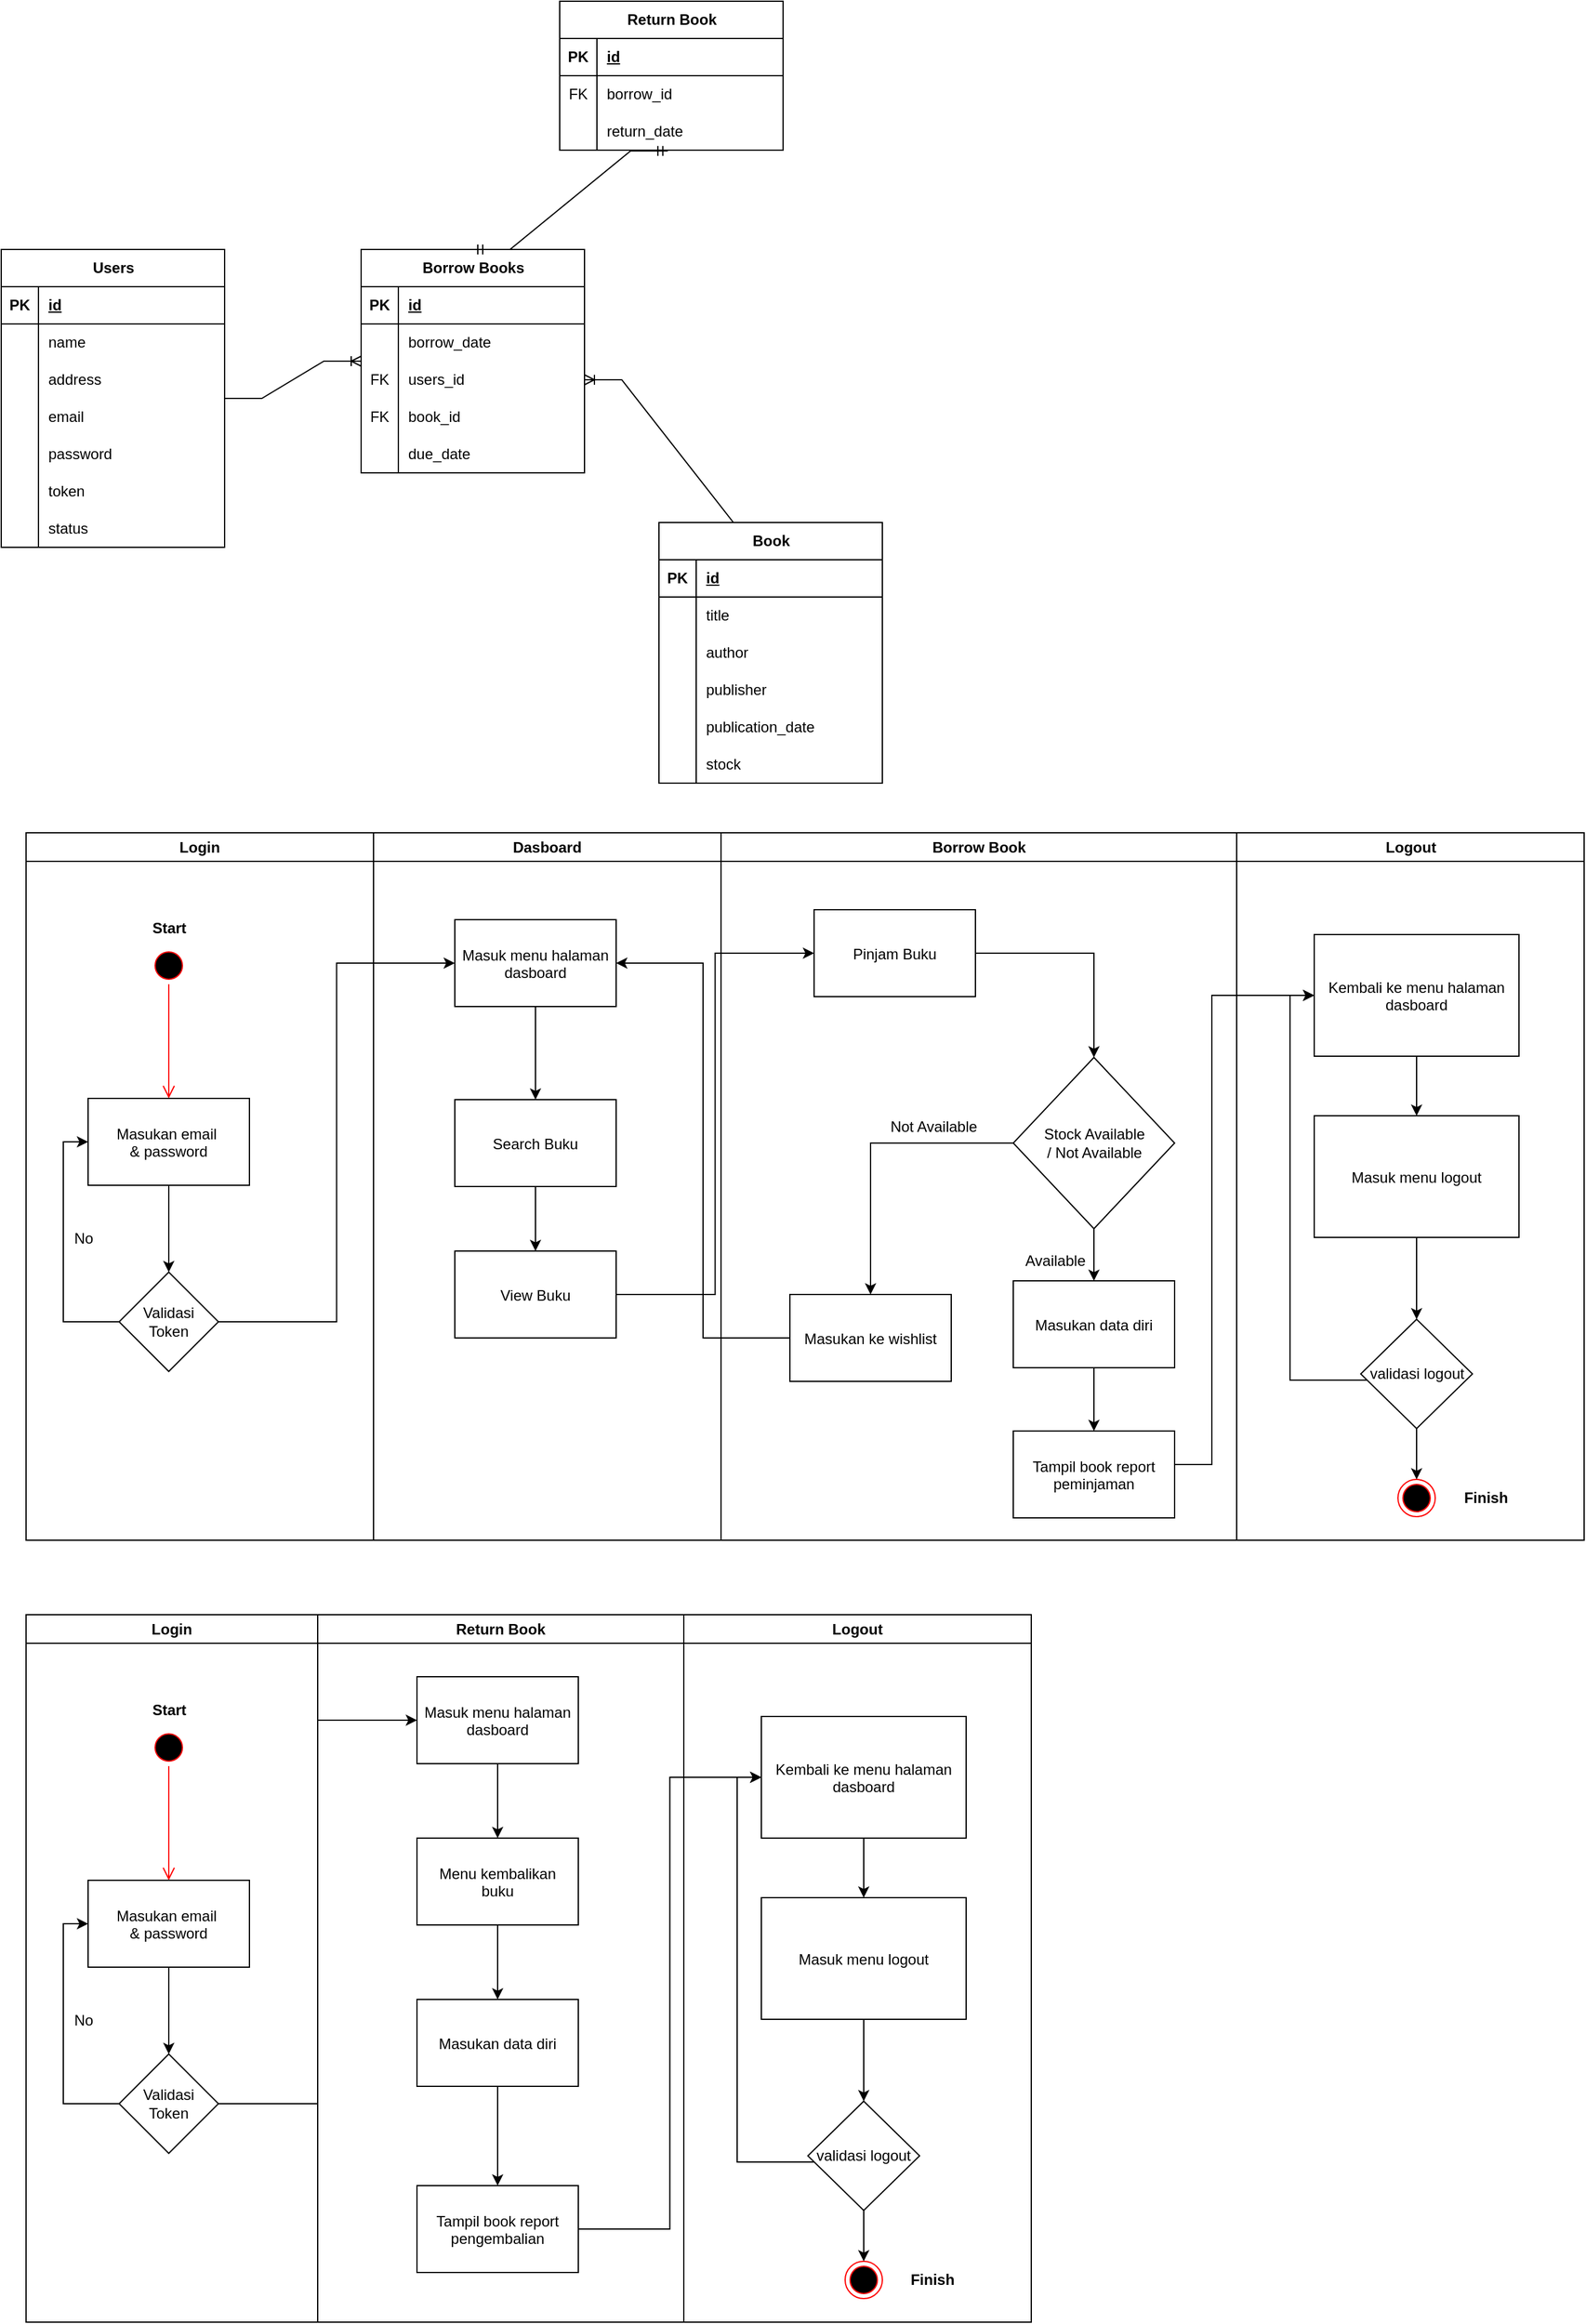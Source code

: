 <mxfile version="22.1.5" type="github">
  <diagram name="Entity" id="13WCGMMGAoBStpWHaFRB">
    <mxGraphModel dx="1615" dy="3232" grid="1" gridSize="10" guides="1" tooltips="1" connect="1" arrows="1" fold="1" page="1" pageScale="1" pageWidth="827" pageHeight="1169" math="0" shadow="0">
      <root>
        <mxCell id="0" />
        <mxCell id="1" parent="0" />
        <mxCell id="f9uIw9wc-rNyhUylqqAu-1" value="Book" style="shape=table;startSize=30;container=1;collapsible=1;childLayout=tableLayout;fixedRows=1;rowLines=0;fontStyle=1;align=center;resizeLast=1;html=1;" parent="1" vertex="1">
          <mxGeometry x="570" y="-780" width="180" height="210" as="geometry" />
        </mxCell>
        <mxCell id="f9uIw9wc-rNyhUylqqAu-2" value="" style="shape=tableRow;horizontal=0;startSize=0;swimlaneHead=0;swimlaneBody=0;fillColor=none;collapsible=0;dropTarget=0;points=[[0,0.5],[1,0.5]];portConstraint=eastwest;top=0;left=0;right=0;bottom=1;" parent="f9uIw9wc-rNyhUylqqAu-1" vertex="1">
          <mxGeometry y="30" width="180" height="30" as="geometry" />
        </mxCell>
        <mxCell id="f9uIw9wc-rNyhUylqqAu-3" value="PK" style="shape=partialRectangle;connectable=0;fillColor=none;top=0;left=0;bottom=0;right=0;fontStyle=1;overflow=hidden;whiteSpace=wrap;html=1;" parent="f9uIw9wc-rNyhUylqqAu-2" vertex="1">
          <mxGeometry width="30" height="30" as="geometry">
            <mxRectangle width="30" height="30" as="alternateBounds" />
          </mxGeometry>
        </mxCell>
        <mxCell id="f9uIw9wc-rNyhUylqqAu-4" value="id" style="shape=partialRectangle;connectable=0;fillColor=none;top=0;left=0;bottom=0;right=0;align=left;spacingLeft=6;fontStyle=5;overflow=hidden;whiteSpace=wrap;html=1;" parent="f9uIw9wc-rNyhUylqqAu-2" vertex="1">
          <mxGeometry x="30" width="150" height="30" as="geometry">
            <mxRectangle width="150" height="30" as="alternateBounds" />
          </mxGeometry>
        </mxCell>
        <mxCell id="f9uIw9wc-rNyhUylqqAu-5" value="" style="shape=tableRow;horizontal=0;startSize=0;swimlaneHead=0;swimlaneBody=0;fillColor=none;collapsible=0;dropTarget=0;points=[[0,0.5],[1,0.5]];portConstraint=eastwest;top=0;left=0;right=0;bottom=0;" parent="f9uIw9wc-rNyhUylqqAu-1" vertex="1">
          <mxGeometry y="60" width="180" height="30" as="geometry" />
        </mxCell>
        <mxCell id="f9uIw9wc-rNyhUylqqAu-6" value="" style="shape=partialRectangle;connectable=0;fillColor=none;top=0;left=0;bottom=0;right=0;editable=1;overflow=hidden;whiteSpace=wrap;html=1;" parent="f9uIw9wc-rNyhUylqqAu-5" vertex="1">
          <mxGeometry width="30" height="30" as="geometry">
            <mxRectangle width="30" height="30" as="alternateBounds" />
          </mxGeometry>
        </mxCell>
        <mxCell id="f9uIw9wc-rNyhUylqqAu-7" value="title" style="shape=partialRectangle;connectable=0;fillColor=none;top=0;left=0;bottom=0;right=0;align=left;spacingLeft=6;overflow=hidden;whiteSpace=wrap;html=1;" parent="f9uIw9wc-rNyhUylqqAu-5" vertex="1">
          <mxGeometry x="30" width="150" height="30" as="geometry">
            <mxRectangle width="150" height="30" as="alternateBounds" />
          </mxGeometry>
        </mxCell>
        <mxCell id="f9uIw9wc-rNyhUylqqAu-8" value="" style="shape=tableRow;horizontal=0;startSize=0;swimlaneHead=0;swimlaneBody=0;fillColor=none;collapsible=0;dropTarget=0;points=[[0,0.5],[1,0.5]];portConstraint=eastwest;top=0;left=0;right=0;bottom=0;" parent="f9uIw9wc-rNyhUylqqAu-1" vertex="1">
          <mxGeometry y="90" width="180" height="30" as="geometry" />
        </mxCell>
        <mxCell id="f9uIw9wc-rNyhUylqqAu-9" value="" style="shape=partialRectangle;connectable=0;fillColor=none;top=0;left=0;bottom=0;right=0;editable=1;overflow=hidden;whiteSpace=wrap;html=1;" parent="f9uIw9wc-rNyhUylqqAu-8" vertex="1">
          <mxGeometry width="30" height="30" as="geometry">
            <mxRectangle width="30" height="30" as="alternateBounds" />
          </mxGeometry>
        </mxCell>
        <mxCell id="f9uIw9wc-rNyhUylqqAu-10" value="author" style="shape=partialRectangle;connectable=0;fillColor=none;top=0;left=0;bottom=0;right=0;align=left;spacingLeft=6;overflow=hidden;whiteSpace=wrap;html=1;" parent="f9uIw9wc-rNyhUylqqAu-8" vertex="1">
          <mxGeometry x="30" width="150" height="30" as="geometry">
            <mxRectangle width="150" height="30" as="alternateBounds" />
          </mxGeometry>
        </mxCell>
        <mxCell id="f9uIw9wc-rNyhUylqqAu-11" value="" style="shape=tableRow;horizontal=0;startSize=0;swimlaneHead=0;swimlaneBody=0;fillColor=none;collapsible=0;dropTarget=0;points=[[0,0.5],[1,0.5]];portConstraint=eastwest;top=0;left=0;right=0;bottom=0;" parent="f9uIw9wc-rNyhUylqqAu-1" vertex="1">
          <mxGeometry y="120" width="180" height="30" as="geometry" />
        </mxCell>
        <mxCell id="f9uIw9wc-rNyhUylqqAu-12" value="" style="shape=partialRectangle;connectable=0;fillColor=none;top=0;left=0;bottom=0;right=0;editable=1;overflow=hidden;whiteSpace=wrap;html=1;" parent="f9uIw9wc-rNyhUylqqAu-11" vertex="1">
          <mxGeometry width="30" height="30" as="geometry">
            <mxRectangle width="30" height="30" as="alternateBounds" />
          </mxGeometry>
        </mxCell>
        <mxCell id="f9uIw9wc-rNyhUylqqAu-13" value="publisher" style="shape=partialRectangle;connectable=0;fillColor=none;top=0;left=0;bottom=0;right=0;align=left;spacingLeft=6;overflow=hidden;whiteSpace=wrap;html=1;" parent="f9uIw9wc-rNyhUylqqAu-11" vertex="1">
          <mxGeometry x="30" width="150" height="30" as="geometry">
            <mxRectangle width="150" height="30" as="alternateBounds" />
          </mxGeometry>
        </mxCell>
        <mxCell id="f9uIw9wc-rNyhUylqqAu-14" value="" style="shape=tableRow;horizontal=0;startSize=0;swimlaneHead=0;swimlaneBody=0;fillColor=none;collapsible=0;dropTarget=0;points=[[0,0.5],[1,0.5]];portConstraint=eastwest;top=0;left=0;right=0;bottom=0;" parent="f9uIw9wc-rNyhUylqqAu-1" vertex="1">
          <mxGeometry y="150" width="180" height="30" as="geometry" />
        </mxCell>
        <mxCell id="f9uIw9wc-rNyhUylqqAu-15" value="" style="shape=partialRectangle;connectable=0;fillColor=none;top=0;left=0;bottom=0;right=0;editable=1;overflow=hidden;whiteSpace=wrap;html=1;" parent="f9uIw9wc-rNyhUylqqAu-14" vertex="1">
          <mxGeometry width="30" height="30" as="geometry">
            <mxRectangle width="30" height="30" as="alternateBounds" />
          </mxGeometry>
        </mxCell>
        <mxCell id="f9uIw9wc-rNyhUylqqAu-16" value="publication_date" style="shape=partialRectangle;connectable=0;fillColor=none;top=0;left=0;bottom=0;right=0;align=left;spacingLeft=6;overflow=hidden;whiteSpace=wrap;html=1;" parent="f9uIw9wc-rNyhUylqqAu-14" vertex="1">
          <mxGeometry x="30" width="150" height="30" as="geometry">
            <mxRectangle width="150" height="30" as="alternateBounds" />
          </mxGeometry>
        </mxCell>
        <mxCell id="f9uIw9wc-rNyhUylqqAu-17" value="" style="shape=tableRow;horizontal=0;startSize=0;swimlaneHead=0;swimlaneBody=0;fillColor=none;collapsible=0;dropTarget=0;points=[[0,0.5],[1,0.5]];portConstraint=eastwest;top=0;left=0;right=0;bottom=0;" parent="f9uIw9wc-rNyhUylqqAu-1" vertex="1">
          <mxGeometry y="180" width="180" height="30" as="geometry" />
        </mxCell>
        <mxCell id="f9uIw9wc-rNyhUylqqAu-18" value="" style="shape=partialRectangle;connectable=0;fillColor=none;top=0;left=0;bottom=0;right=0;editable=1;overflow=hidden;whiteSpace=wrap;html=1;" parent="f9uIw9wc-rNyhUylqqAu-17" vertex="1">
          <mxGeometry width="30" height="30" as="geometry">
            <mxRectangle width="30" height="30" as="alternateBounds" />
          </mxGeometry>
        </mxCell>
        <mxCell id="f9uIw9wc-rNyhUylqqAu-19" value="stock" style="shape=partialRectangle;connectable=0;fillColor=none;top=0;left=0;bottom=0;right=0;align=left;spacingLeft=6;overflow=hidden;whiteSpace=wrap;html=1;" parent="f9uIw9wc-rNyhUylqqAu-17" vertex="1">
          <mxGeometry x="30" width="150" height="30" as="geometry">
            <mxRectangle width="150" height="30" as="alternateBounds" />
          </mxGeometry>
        </mxCell>
        <mxCell id="f9uIw9wc-rNyhUylqqAu-59" value="Users" style="shape=table;startSize=30;container=1;collapsible=1;childLayout=tableLayout;fixedRows=1;rowLines=0;fontStyle=1;align=center;resizeLast=1;html=1;" parent="1" vertex="1">
          <mxGeometry x="40" y="-1000" width="180" height="240" as="geometry" />
        </mxCell>
        <mxCell id="f9uIw9wc-rNyhUylqqAu-60" value="" style="shape=tableRow;horizontal=0;startSize=0;swimlaneHead=0;swimlaneBody=0;fillColor=none;collapsible=0;dropTarget=0;points=[[0,0.5],[1,0.5]];portConstraint=eastwest;top=0;left=0;right=0;bottom=1;" parent="f9uIw9wc-rNyhUylqqAu-59" vertex="1">
          <mxGeometry y="30" width="180" height="30" as="geometry" />
        </mxCell>
        <mxCell id="f9uIw9wc-rNyhUylqqAu-61" value="PK" style="shape=partialRectangle;connectable=0;fillColor=none;top=0;left=0;bottom=0;right=0;fontStyle=1;overflow=hidden;whiteSpace=wrap;html=1;" parent="f9uIw9wc-rNyhUylqqAu-60" vertex="1">
          <mxGeometry width="30" height="30" as="geometry">
            <mxRectangle width="30" height="30" as="alternateBounds" />
          </mxGeometry>
        </mxCell>
        <mxCell id="f9uIw9wc-rNyhUylqqAu-62" value="id" style="shape=partialRectangle;connectable=0;fillColor=none;top=0;left=0;bottom=0;right=0;align=left;spacingLeft=6;fontStyle=5;overflow=hidden;whiteSpace=wrap;html=1;" parent="f9uIw9wc-rNyhUylqqAu-60" vertex="1">
          <mxGeometry x="30" width="150" height="30" as="geometry">
            <mxRectangle width="150" height="30" as="alternateBounds" />
          </mxGeometry>
        </mxCell>
        <mxCell id="f9uIw9wc-rNyhUylqqAu-63" value="" style="shape=tableRow;horizontal=0;startSize=0;swimlaneHead=0;swimlaneBody=0;fillColor=none;collapsible=0;dropTarget=0;points=[[0,0.5],[1,0.5]];portConstraint=eastwest;top=0;left=0;right=0;bottom=0;" parent="f9uIw9wc-rNyhUylqqAu-59" vertex="1">
          <mxGeometry y="60" width="180" height="30" as="geometry" />
        </mxCell>
        <mxCell id="f9uIw9wc-rNyhUylqqAu-64" value="" style="shape=partialRectangle;connectable=0;fillColor=none;top=0;left=0;bottom=0;right=0;editable=1;overflow=hidden;whiteSpace=wrap;html=1;" parent="f9uIw9wc-rNyhUylqqAu-63" vertex="1">
          <mxGeometry width="30" height="30" as="geometry">
            <mxRectangle width="30" height="30" as="alternateBounds" />
          </mxGeometry>
        </mxCell>
        <mxCell id="f9uIw9wc-rNyhUylqqAu-65" value="name" style="shape=partialRectangle;connectable=0;fillColor=none;top=0;left=0;bottom=0;right=0;align=left;spacingLeft=6;overflow=hidden;whiteSpace=wrap;html=1;" parent="f9uIw9wc-rNyhUylqqAu-63" vertex="1">
          <mxGeometry x="30" width="150" height="30" as="geometry">
            <mxRectangle width="150" height="30" as="alternateBounds" />
          </mxGeometry>
        </mxCell>
        <mxCell id="f9uIw9wc-rNyhUylqqAu-66" value="" style="shape=tableRow;horizontal=0;startSize=0;swimlaneHead=0;swimlaneBody=0;fillColor=none;collapsible=0;dropTarget=0;points=[[0,0.5],[1,0.5]];portConstraint=eastwest;top=0;left=0;right=0;bottom=0;" parent="f9uIw9wc-rNyhUylqqAu-59" vertex="1">
          <mxGeometry y="90" width="180" height="30" as="geometry" />
        </mxCell>
        <mxCell id="f9uIw9wc-rNyhUylqqAu-67" value="" style="shape=partialRectangle;connectable=0;fillColor=none;top=0;left=0;bottom=0;right=0;editable=1;overflow=hidden;whiteSpace=wrap;html=1;" parent="f9uIw9wc-rNyhUylqqAu-66" vertex="1">
          <mxGeometry width="30" height="30" as="geometry">
            <mxRectangle width="30" height="30" as="alternateBounds" />
          </mxGeometry>
        </mxCell>
        <mxCell id="f9uIw9wc-rNyhUylqqAu-68" value="address" style="shape=partialRectangle;connectable=0;fillColor=none;top=0;left=0;bottom=0;right=0;align=left;spacingLeft=6;overflow=hidden;whiteSpace=wrap;html=1;" parent="f9uIw9wc-rNyhUylqqAu-66" vertex="1">
          <mxGeometry x="30" width="150" height="30" as="geometry">
            <mxRectangle width="150" height="30" as="alternateBounds" />
          </mxGeometry>
        </mxCell>
        <mxCell id="f9uIw9wc-rNyhUylqqAu-69" value="" style="shape=tableRow;horizontal=0;startSize=0;swimlaneHead=0;swimlaneBody=0;fillColor=none;collapsible=0;dropTarget=0;points=[[0,0.5],[1,0.5]];portConstraint=eastwest;top=0;left=0;right=0;bottom=0;" parent="f9uIw9wc-rNyhUylqqAu-59" vertex="1">
          <mxGeometry y="120" width="180" height="30" as="geometry" />
        </mxCell>
        <mxCell id="f9uIw9wc-rNyhUylqqAu-70" value="" style="shape=partialRectangle;connectable=0;fillColor=none;top=0;left=0;bottom=0;right=0;editable=1;overflow=hidden;whiteSpace=wrap;html=1;" parent="f9uIw9wc-rNyhUylqqAu-69" vertex="1">
          <mxGeometry width="30" height="30" as="geometry">
            <mxRectangle width="30" height="30" as="alternateBounds" />
          </mxGeometry>
        </mxCell>
        <mxCell id="f9uIw9wc-rNyhUylqqAu-71" value="email" style="shape=partialRectangle;connectable=0;fillColor=none;top=0;left=0;bottom=0;right=0;align=left;spacingLeft=6;overflow=hidden;whiteSpace=wrap;html=1;" parent="f9uIw9wc-rNyhUylqqAu-69" vertex="1">
          <mxGeometry x="30" width="150" height="30" as="geometry">
            <mxRectangle width="150" height="30" as="alternateBounds" />
          </mxGeometry>
        </mxCell>
        <mxCell id="f9uIw9wc-rNyhUylqqAu-72" value="" style="shape=tableRow;horizontal=0;startSize=0;swimlaneHead=0;swimlaneBody=0;fillColor=none;collapsible=0;dropTarget=0;points=[[0,0.5],[1,0.5]];portConstraint=eastwest;top=0;left=0;right=0;bottom=0;" parent="f9uIw9wc-rNyhUylqqAu-59" vertex="1">
          <mxGeometry y="150" width="180" height="30" as="geometry" />
        </mxCell>
        <mxCell id="f9uIw9wc-rNyhUylqqAu-73" value="" style="shape=partialRectangle;connectable=0;fillColor=none;top=0;left=0;bottom=0;right=0;editable=1;overflow=hidden;whiteSpace=wrap;html=1;" parent="f9uIw9wc-rNyhUylqqAu-72" vertex="1">
          <mxGeometry width="30" height="30" as="geometry">
            <mxRectangle width="30" height="30" as="alternateBounds" />
          </mxGeometry>
        </mxCell>
        <mxCell id="f9uIw9wc-rNyhUylqqAu-74" value="password" style="shape=partialRectangle;connectable=0;fillColor=none;top=0;left=0;bottom=0;right=0;align=left;spacingLeft=6;overflow=hidden;whiteSpace=wrap;html=1;" parent="f9uIw9wc-rNyhUylqqAu-72" vertex="1">
          <mxGeometry x="30" width="150" height="30" as="geometry">
            <mxRectangle width="150" height="30" as="alternateBounds" />
          </mxGeometry>
        </mxCell>
        <mxCell id="f9uIw9wc-rNyhUylqqAu-75" value="" style="shape=tableRow;horizontal=0;startSize=0;swimlaneHead=0;swimlaneBody=0;fillColor=none;collapsible=0;dropTarget=0;points=[[0,0.5],[1,0.5]];portConstraint=eastwest;top=0;left=0;right=0;bottom=0;" parent="f9uIw9wc-rNyhUylqqAu-59" vertex="1">
          <mxGeometry y="180" width="180" height="30" as="geometry" />
        </mxCell>
        <mxCell id="f9uIw9wc-rNyhUylqqAu-76" value="" style="shape=partialRectangle;connectable=0;fillColor=none;top=0;left=0;bottom=0;right=0;editable=1;overflow=hidden;whiteSpace=wrap;html=1;" parent="f9uIw9wc-rNyhUylqqAu-75" vertex="1">
          <mxGeometry width="30" height="30" as="geometry">
            <mxRectangle width="30" height="30" as="alternateBounds" />
          </mxGeometry>
        </mxCell>
        <mxCell id="f9uIw9wc-rNyhUylqqAu-77" value="token" style="shape=partialRectangle;connectable=0;fillColor=none;top=0;left=0;bottom=0;right=0;align=left;spacingLeft=6;overflow=hidden;whiteSpace=wrap;html=1;" parent="f9uIw9wc-rNyhUylqqAu-75" vertex="1">
          <mxGeometry x="30" width="150" height="30" as="geometry">
            <mxRectangle width="150" height="30" as="alternateBounds" />
          </mxGeometry>
        </mxCell>
        <mxCell id="skhSZnjLNrDtPyHKeu3_-23" value="" style="shape=tableRow;horizontal=0;startSize=0;swimlaneHead=0;swimlaneBody=0;fillColor=none;collapsible=0;dropTarget=0;points=[[0,0.5],[1,0.5]];portConstraint=eastwest;top=0;left=0;right=0;bottom=0;" parent="f9uIw9wc-rNyhUylqqAu-59" vertex="1">
          <mxGeometry y="210" width="180" height="30" as="geometry" />
        </mxCell>
        <mxCell id="skhSZnjLNrDtPyHKeu3_-24" value="" style="shape=partialRectangle;connectable=0;fillColor=none;top=0;left=0;bottom=0;right=0;editable=1;overflow=hidden;whiteSpace=wrap;html=1;" parent="skhSZnjLNrDtPyHKeu3_-23" vertex="1">
          <mxGeometry width="30" height="30" as="geometry">
            <mxRectangle width="30" height="30" as="alternateBounds" />
          </mxGeometry>
        </mxCell>
        <mxCell id="skhSZnjLNrDtPyHKeu3_-25" value="status" style="shape=partialRectangle;connectable=0;fillColor=none;top=0;left=0;bottom=0;right=0;align=left;spacingLeft=6;overflow=hidden;whiteSpace=wrap;html=1;" parent="skhSZnjLNrDtPyHKeu3_-23" vertex="1">
          <mxGeometry x="30" width="150" height="30" as="geometry">
            <mxRectangle width="150" height="30" as="alternateBounds" />
          </mxGeometry>
        </mxCell>
        <mxCell id="f9uIw9wc-rNyhUylqqAu-91" value="Borrow Books" style="shape=table;startSize=30;container=1;collapsible=1;childLayout=tableLayout;fixedRows=1;rowLines=0;fontStyle=1;align=center;resizeLast=1;html=1;" parent="1" vertex="1">
          <mxGeometry x="330" y="-1000" width="180" height="180" as="geometry" />
        </mxCell>
        <mxCell id="f9uIw9wc-rNyhUylqqAu-92" value="" style="shape=tableRow;horizontal=0;startSize=0;swimlaneHead=0;swimlaneBody=0;fillColor=none;collapsible=0;dropTarget=0;points=[[0,0.5],[1,0.5]];portConstraint=eastwest;top=0;left=0;right=0;bottom=1;" parent="f9uIw9wc-rNyhUylqqAu-91" vertex="1">
          <mxGeometry y="30" width="180" height="30" as="geometry" />
        </mxCell>
        <mxCell id="f9uIw9wc-rNyhUylqqAu-93" value="PK" style="shape=partialRectangle;connectable=0;fillColor=none;top=0;left=0;bottom=0;right=0;fontStyle=1;overflow=hidden;whiteSpace=wrap;html=1;" parent="f9uIw9wc-rNyhUylqqAu-92" vertex="1">
          <mxGeometry width="30" height="30" as="geometry">
            <mxRectangle width="30" height="30" as="alternateBounds" />
          </mxGeometry>
        </mxCell>
        <mxCell id="f9uIw9wc-rNyhUylqqAu-94" value="id" style="shape=partialRectangle;connectable=0;fillColor=none;top=0;left=0;bottom=0;right=0;align=left;spacingLeft=6;fontStyle=5;overflow=hidden;whiteSpace=wrap;html=1;" parent="f9uIw9wc-rNyhUylqqAu-92" vertex="1">
          <mxGeometry x="30" width="150" height="30" as="geometry">
            <mxRectangle width="150" height="30" as="alternateBounds" />
          </mxGeometry>
        </mxCell>
        <mxCell id="f9uIw9wc-rNyhUylqqAu-95" value="" style="shape=tableRow;horizontal=0;startSize=0;swimlaneHead=0;swimlaneBody=0;fillColor=none;collapsible=0;dropTarget=0;points=[[0,0.5],[1,0.5]];portConstraint=eastwest;top=0;left=0;right=0;bottom=0;" parent="f9uIw9wc-rNyhUylqqAu-91" vertex="1">
          <mxGeometry y="60" width="180" height="30" as="geometry" />
        </mxCell>
        <mxCell id="f9uIw9wc-rNyhUylqqAu-96" value="" style="shape=partialRectangle;connectable=0;fillColor=none;top=0;left=0;bottom=0;right=0;editable=1;overflow=hidden;whiteSpace=wrap;html=1;" parent="f9uIw9wc-rNyhUylqqAu-95" vertex="1">
          <mxGeometry width="30" height="30" as="geometry">
            <mxRectangle width="30" height="30" as="alternateBounds" />
          </mxGeometry>
        </mxCell>
        <mxCell id="f9uIw9wc-rNyhUylqqAu-97" value="borrow_date" style="shape=partialRectangle;connectable=0;fillColor=none;top=0;left=0;bottom=0;right=0;align=left;spacingLeft=6;overflow=hidden;whiteSpace=wrap;html=1;" parent="f9uIw9wc-rNyhUylqqAu-95" vertex="1">
          <mxGeometry x="30" width="150" height="30" as="geometry">
            <mxRectangle width="150" height="30" as="alternateBounds" />
          </mxGeometry>
        </mxCell>
        <mxCell id="f9uIw9wc-rNyhUylqqAu-101" value="" style="shape=tableRow;horizontal=0;startSize=0;swimlaneHead=0;swimlaneBody=0;fillColor=none;collapsible=0;dropTarget=0;points=[[0,0.5],[1,0.5]];portConstraint=eastwest;top=0;left=0;right=0;bottom=0;" parent="f9uIw9wc-rNyhUylqqAu-91" vertex="1">
          <mxGeometry y="90" width="180" height="30" as="geometry" />
        </mxCell>
        <mxCell id="f9uIw9wc-rNyhUylqqAu-102" value="FK" style="shape=partialRectangle;connectable=0;fillColor=none;top=0;left=0;bottom=0;right=0;editable=1;overflow=hidden;whiteSpace=wrap;html=1;" parent="f9uIw9wc-rNyhUylqqAu-101" vertex="1">
          <mxGeometry width="30" height="30" as="geometry">
            <mxRectangle width="30" height="30" as="alternateBounds" />
          </mxGeometry>
        </mxCell>
        <mxCell id="f9uIw9wc-rNyhUylqqAu-103" value="users_id" style="shape=partialRectangle;connectable=0;fillColor=none;top=0;left=0;bottom=0;right=0;align=left;spacingLeft=6;overflow=hidden;whiteSpace=wrap;html=1;" parent="f9uIw9wc-rNyhUylqqAu-101" vertex="1">
          <mxGeometry x="30" width="150" height="30" as="geometry">
            <mxRectangle width="150" height="30" as="alternateBounds" />
          </mxGeometry>
        </mxCell>
        <mxCell id="4XEFQd1BnH6duvxT0j51-1" value="" style="shape=tableRow;horizontal=0;startSize=0;swimlaneHead=0;swimlaneBody=0;fillColor=none;collapsible=0;dropTarget=0;points=[[0,0.5],[1,0.5]];portConstraint=eastwest;top=0;left=0;right=0;bottom=0;" parent="f9uIw9wc-rNyhUylqqAu-91" vertex="1">
          <mxGeometry y="120" width="180" height="30" as="geometry" />
        </mxCell>
        <mxCell id="4XEFQd1BnH6duvxT0j51-2" value="FK" style="shape=partialRectangle;connectable=0;fillColor=none;top=0;left=0;bottom=0;right=0;editable=1;overflow=hidden;whiteSpace=wrap;html=1;" parent="4XEFQd1BnH6duvxT0j51-1" vertex="1">
          <mxGeometry width="30" height="30" as="geometry">
            <mxRectangle width="30" height="30" as="alternateBounds" />
          </mxGeometry>
        </mxCell>
        <mxCell id="4XEFQd1BnH6duvxT0j51-3" value="book_id" style="shape=partialRectangle;connectable=0;fillColor=none;top=0;left=0;bottom=0;right=0;align=left;spacingLeft=6;overflow=hidden;whiteSpace=wrap;html=1;" parent="4XEFQd1BnH6duvxT0j51-1" vertex="1">
          <mxGeometry x="30" width="150" height="30" as="geometry">
            <mxRectangle width="150" height="30" as="alternateBounds" />
          </mxGeometry>
        </mxCell>
        <mxCell id="skhSZnjLNrDtPyHKeu3_-29" value="" style="shape=tableRow;horizontal=0;startSize=0;swimlaneHead=0;swimlaneBody=0;fillColor=none;collapsible=0;dropTarget=0;points=[[0,0.5],[1,0.5]];portConstraint=eastwest;top=0;left=0;right=0;bottom=0;" parent="f9uIw9wc-rNyhUylqqAu-91" vertex="1">
          <mxGeometry y="150" width="180" height="30" as="geometry" />
        </mxCell>
        <mxCell id="skhSZnjLNrDtPyHKeu3_-30" value="" style="shape=partialRectangle;connectable=0;fillColor=none;top=0;left=0;bottom=0;right=0;editable=1;overflow=hidden;whiteSpace=wrap;html=1;" parent="skhSZnjLNrDtPyHKeu3_-29" vertex="1">
          <mxGeometry width="30" height="30" as="geometry">
            <mxRectangle width="30" height="30" as="alternateBounds" />
          </mxGeometry>
        </mxCell>
        <mxCell id="skhSZnjLNrDtPyHKeu3_-31" value="due_date" style="shape=partialRectangle;connectable=0;fillColor=none;top=0;left=0;bottom=0;right=0;align=left;spacingLeft=6;overflow=hidden;whiteSpace=wrap;html=1;" parent="skhSZnjLNrDtPyHKeu3_-29" vertex="1">
          <mxGeometry x="30" width="150" height="30" as="geometry">
            <mxRectangle width="150" height="30" as="alternateBounds" />
          </mxGeometry>
        </mxCell>
        <mxCell id="4XEFQd1BnH6duvxT0j51-20" value="" style="edgeStyle=entityRelationEdgeStyle;fontSize=12;html=1;endArrow=ERoneToMany;rounded=0;" parent="1" source="f9uIw9wc-rNyhUylqqAu-59" target="f9uIw9wc-rNyhUylqqAu-91" edge="1">
          <mxGeometry width="100" height="100" relative="1" as="geometry">
            <mxPoint x="309" y="-770" as="sourcePoint" />
            <mxPoint x="409" y="-870" as="targetPoint" />
          </mxGeometry>
        </mxCell>
        <mxCell id="4XEFQd1BnH6duvxT0j51-42" value="" style="edgeStyle=entityRelationEdgeStyle;fontSize=12;html=1;endArrow=ERoneToMany;rounded=0;exitX=0.5;exitY=0;exitDx=0;exitDy=0;entryX=1;entryY=0.5;entryDx=0;entryDy=0;" parent="1" source="f9uIw9wc-rNyhUylqqAu-1" target="f9uIw9wc-rNyhUylqqAu-101" edge="1">
          <mxGeometry width="100" height="100" relative="1" as="geometry">
            <mxPoint x="491.62" y="-447.4" as="sourcePoint" />
            <mxPoint x="560" y="-860" as="targetPoint" />
          </mxGeometry>
        </mxCell>
        <mxCell id="4XEFQd1BnH6duvxT0j51-47" value="" style="edgeStyle=entityRelationEdgeStyle;fontSize=12;html=1;endArrow=ERmandOne;startArrow=ERmandOne;rounded=0;entryX=0.5;entryY=0;entryDx=0;entryDy=0;exitX=0.484;exitY=1.02;exitDx=0;exitDy=0;exitPerimeter=0;" parent="1" source="skhSZnjLNrDtPyHKeu3_-1" target="f9uIw9wc-rNyhUylqqAu-91" edge="1">
          <mxGeometry width="100" height="100" relative="1" as="geometry">
            <mxPoint x="359" y="-570" as="sourcePoint" />
            <mxPoint x="730" y="-830" as="targetPoint" />
            <Array as="points">
              <mxPoint x="389" y="-600" />
              <mxPoint x="489" y="-570" />
              <mxPoint x="409" y="-720" />
              <mxPoint x="459" y="-650" />
            </Array>
          </mxGeometry>
        </mxCell>
        <mxCell id="4XEFQd1BnH6duvxT0j51-4" value="Return Book" style="shape=table;startSize=30;container=1;collapsible=1;childLayout=tableLayout;fixedRows=1;rowLines=0;fontStyle=1;align=center;resizeLast=1;html=1;" parent="1" vertex="1">
          <mxGeometry x="490" y="-1200" width="180" height="120" as="geometry" />
        </mxCell>
        <mxCell id="4XEFQd1BnH6duvxT0j51-5" value="" style="shape=tableRow;horizontal=0;startSize=0;swimlaneHead=0;swimlaneBody=0;fillColor=none;collapsible=0;dropTarget=0;points=[[0,0.5],[1,0.5]];portConstraint=eastwest;top=0;left=0;right=0;bottom=1;" parent="4XEFQd1BnH6duvxT0j51-4" vertex="1">
          <mxGeometry y="30" width="180" height="30" as="geometry" />
        </mxCell>
        <mxCell id="4XEFQd1BnH6duvxT0j51-6" value="PK" style="shape=partialRectangle;connectable=0;fillColor=none;top=0;left=0;bottom=0;right=0;fontStyle=1;overflow=hidden;whiteSpace=wrap;html=1;" parent="4XEFQd1BnH6duvxT0j51-5" vertex="1">
          <mxGeometry width="30" height="30" as="geometry">
            <mxRectangle width="30" height="30" as="alternateBounds" />
          </mxGeometry>
        </mxCell>
        <mxCell id="4XEFQd1BnH6duvxT0j51-7" value="id" style="shape=partialRectangle;connectable=0;fillColor=none;top=0;left=0;bottom=0;right=0;align=left;spacingLeft=6;fontStyle=5;overflow=hidden;whiteSpace=wrap;html=1;" parent="4XEFQd1BnH6duvxT0j51-5" vertex="1">
          <mxGeometry x="30" width="150" height="30" as="geometry">
            <mxRectangle width="150" height="30" as="alternateBounds" />
          </mxGeometry>
        </mxCell>
        <mxCell id="4XEFQd1BnH6duvxT0j51-17" value="" style="shape=tableRow;horizontal=0;startSize=0;swimlaneHead=0;swimlaneBody=0;fillColor=none;collapsible=0;dropTarget=0;points=[[0,0.5],[1,0.5]];portConstraint=eastwest;top=0;left=0;right=0;bottom=0;" parent="4XEFQd1BnH6duvxT0j51-4" vertex="1">
          <mxGeometry y="60" width="180" height="30" as="geometry" />
        </mxCell>
        <mxCell id="4XEFQd1BnH6duvxT0j51-18" value="FK" style="shape=partialRectangle;connectable=0;fillColor=none;top=0;left=0;bottom=0;right=0;editable=1;overflow=hidden;whiteSpace=wrap;html=1;" parent="4XEFQd1BnH6duvxT0j51-17" vertex="1">
          <mxGeometry width="30" height="30" as="geometry">
            <mxRectangle width="30" height="30" as="alternateBounds" />
          </mxGeometry>
        </mxCell>
        <mxCell id="4XEFQd1BnH6duvxT0j51-19" value="borrow_id" style="shape=partialRectangle;connectable=0;fillColor=none;top=0;left=0;bottom=0;right=0;align=left;spacingLeft=6;overflow=hidden;whiteSpace=wrap;html=1;" parent="4XEFQd1BnH6duvxT0j51-17" vertex="1">
          <mxGeometry x="30" width="150" height="30" as="geometry">
            <mxRectangle width="150" height="30" as="alternateBounds" />
          </mxGeometry>
        </mxCell>
        <mxCell id="skhSZnjLNrDtPyHKeu3_-1" value="" style="shape=tableRow;horizontal=0;startSize=0;swimlaneHead=0;swimlaneBody=0;fillColor=none;collapsible=0;dropTarget=0;points=[[0,0.5],[1,0.5]];portConstraint=eastwest;top=0;left=0;right=0;bottom=0;" parent="4XEFQd1BnH6duvxT0j51-4" vertex="1">
          <mxGeometry y="90" width="180" height="30" as="geometry" />
        </mxCell>
        <mxCell id="skhSZnjLNrDtPyHKeu3_-2" value="" style="shape=partialRectangle;connectable=0;fillColor=none;top=0;left=0;bottom=0;right=0;editable=1;overflow=hidden;whiteSpace=wrap;html=1;" parent="skhSZnjLNrDtPyHKeu3_-1" vertex="1">
          <mxGeometry width="30" height="30" as="geometry">
            <mxRectangle width="30" height="30" as="alternateBounds" />
          </mxGeometry>
        </mxCell>
        <mxCell id="skhSZnjLNrDtPyHKeu3_-3" value="return_date" style="shape=partialRectangle;connectable=0;fillColor=none;top=0;left=0;bottom=0;right=0;align=left;spacingLeft=6;overflow=hidden;whiteSpace=wrap;html=1;" parent="skhSZnjLNrDtPyHKeu3_-1" vertex="1">
          <mxGeometry x="30" width="150" height="30" as="geometry">
            <mxRectangle width="150" height="30" as="alternateBounds" />
          </mxGeometry>
        </mxCell>
        <mxCell id="zTXWWVoEM5tG1RbJDpTL-1" value="Login" style="swimlane;whiteSpace=wrap" vertex="1" parent="1">
          <mxGeometry x="60" y="-530" width="280" height="570" as="geometry" />
        </mxCell>
        <mxCell id="zTXWWVoEM5tG1RbJDpTL-2" value="" style="ellipse;shape=startState;fillColor=#000000;strokeColor=#ff0000;" vertex="1" parent="zTXWWVoEM5tG1RbJDpTL-1">
          <mxGeometry x="100" y="92" width="30" height="30" as="geometry" />
        </mxCell>
        <mxCell id="zTXWWVoEM5tG1RbJDpTL-3" value="" style="edgeStyle=elbowEdgeStyle;elbow=horizontal;verticalAlign=bottom;endArrow=open;endSize=8;strokeColor=#FF0000;endFill=1;rounded=0" edge="1" parent="zTXWWVoEM5tG1RbJDpTL-1" source="zTXWWVoEM5tG1RbJDpTL-2" target="zTXWWVoEM5tG1RbJDpTL-5">
          <mxGeometry x="100" y="40" as="geometry">
            <mxPoint x="115" y="110" as="targetPoint" />
          </mxGeometry>
        </mxCell>
        <mxCell id="zTXWWVoEM5tG1RbJDpTL-4" style="edgeStyle=orthogonalEdgeStyle;rounded=0;orthogonalLoop=1;jettySize=auto;html=1;entryX=0.5;entryY=0;entryDx=0;entryDy=0;" edge="1" parent="zTXWWVoEM5tG1RbJDpTL-1" source="zTXWWVoEM5tG1RbJDpTL-5" target="zTXWWVoEM5tG1RbJDpTL-7">
          <mxGeometry relative="1" as="geometry" />
        </mxCell>
        <mxCell id="zTXWWVoEM5tG1RbJDpTL-5" value="Masukan email &#xa;&amp; password" style="" vertex="1" parent="zTXWWVoEM5tG1RbJDpTL-1">
          <mxGeometry x="50" y="214" width="130" height="70" as="geometry" />
        </mxCell>
        <mxCell id="zTXWWVoEM5tG1RbJDpTL-6" style="edgeStyle=orthogonalEdgeStyle;rounded=0;orthogonalLoop=1;jettySize=auto;html=1;entryX=0;entryY=0.5;entryDx=0;entryDy=0;" edge="1" parent="zTXWWVoEM5tG1RbJDpTL-1" source="zTXWWVoEM5tG1RbJDpTL-7" target="zTXWWVoEM5tG1RbJDpTL-5">
          <mxGeometry relative="1" as="geometry">
            <Array as="points">
              <mxPoint x="30" y="394" />
              <mxPoint x="30" y="249" />
            </Array>
          </mxGeometry>
        </mxCell>
        <mxCell id="zTXWWVoEM5tG1RbJDpTL-7" value="Validasi&lt;br&gt;Token" style="rhombus;whiteSpace=wrap;html=1;" vertex="1" parent="zTXWWVoEM5tG1RbJDpTL-1">
          <mxGeometry x="75" y="354" width="80" height="80" as="geometry" />
        </mxCell>
        <mxCell id="zTXWWVoEM5tG1RbJDpTL-8" value="No" style="text;html=1;align=center;verticalAlign=middle;resizable=0;points=[];autosize=1;strokeColor=none;fillColor=none;" vertex="1" parent="zTXWWVoEM5tG1RbJDpTL-1">
          <mxGeometry x="25.5" y="312" width="40" height="30" as="geometry" />
        </mxCell>
        <mxCell id="zTXWWVoEM5tG1RbJDpTL-9" value="Start" style="text;html=1;align=center;verticalAlign=middle;resizable=0;points=[];autosize=1;strokeColor=none;fillColor=none;fontStyle=1" vertex="1" parent="zTXWWVoEM5tG1RbJDpTL-1">
          <mxGeometry x="90" y="62" width="50" height="30" as="geometry" />
        </mxCell>
        <mxCell id="zTXWWVoEM5tG1RbJDpTL-10" value="Dasboard" style="swimlane;whiteSpace=wrap" vertex="1" parent="1">
          <mxGeometry x="340" y="-530" width="280" height="570" as="geometry" />
        </mxCell>
        <mxCell id="zTXWWVoEM5tG1RbJDpTL-11" style="edgeStyle=orthogonalEdgeStyle;rounded=0;orthogonalLoop=1;jettySize=auto;html=1;entryX=0.5;entryY=0;entryDx=0;entryDy=0;" edge="1" parent="zTXWWVoEM5tG1RbJDpTL-10" source="zTXWWVoEM5tG1RbJDpTL-12" target="zTXWWVoEM5tG1RbJDpTL-14">
          <mxGeometry relative="1" as="geometry" />
        </mxCell>
        <mxCell id="zTXWWVoEM5tG1RbJDpTL-12" value="Masuk menu halaman&#xa;dasboard" style="" vertex="1" parent="zTXWWVoEM5tG1RbJDpTL-10">
          <mxGeometry x="65.5" y="70" width="130" height="70" as="geometry" />
        </mxCell>
        <mxCell id="zTXWWVoEM5tG1RbJDpTL-13" style="edgeStyle=orthogonalEdgeStyle;rounded=0;orthogonalLoop=1;jettySize=auto;html=1;entryX=0.5;entryY=0;entryDx=0;entryDy=0;" edge="1" parent="zTXWWVoEM5tG1RbJDpTL-10" source="zTXWWVoEM5tG1RbJDpTL-14" target="zTXWWVoEM5tG1RbJDpTL-15">
          <mxGeometry relative="1" as="geometry" />
        </mxCell>
        <mxCell id="zTXWWVoEM5tG1RbJDpTL-14" value="Search Buku" style="" vertex="1" parent="zTXWWVoEM5tG1RbJDpTL-10">
          <mxGeometry x="65.5" y="215" width="130" height="70" as="geometry" />
        </mxCell>
        <mxCell id="zTXWWVoEM5tG1RbJDpTL-15" value="View Buku" style="" vertex="1" parent="zTXWWVoEM5tG1RbJDpTL-10">
          <mxGeometry x="65.5" y="337" width="130" height="70" as="geometry" />
        </mxCell>
        <mxCell id="zTXWWVoEM5tG1RbJDpTL-16" value="Borrow Book" style="swimlane;whiteSpace=wrap" vertex="1" parent="1">
          <mxGeometry x="620" y="-530" width="415.5" height="570" as="geometry" />
        </mxCell>
        <mxCell id="zTXWWVoEM5tG1RbJDpTL-17" style="edgeStyle=orthogonalEdgeStyle;rounded=0;orthogonalLoop=1;jettySize=auto;html=1;entryX=0.5;entryY=0;entryDx=0;entryDy=0;" edge="1" parent="zTXWWVoEM5tG1RbJDpTL-16" source="zTXWWVoEM5tG1RbJDpTL-18" target="zTXWWVoEM5tG1RbJDpTL-24">
          <mxGeometry relative="1" as="geometry" />
        </mxCell>
        <mxCell id="zTXWWVoEM5tG1RbJDpTL-18" value="Pinjam Buku" style="" vertex="1" parent="zTXWWVoEM5tG1RbJDpTL-16">
          <mxGeometry x="75" y="62" width="130" height="70" as="geometry" />
        </mxCell>
        <mxCell id="zTXWWVoEM5tG1RbJDpTL-19" style="edgeStyle=orthogonalEdgeStyle;rounded=0;orthogonalLoop=1;jettySize=auto;html=1;entryX=0.5;entryY=0;entryDx=0;entryDy=0;" edge="1" parent="zTXWWVoEM5tG1RbJDpTL-16" source="zTXWWVoEM5tG1RbJDpTL-20" target="zTXWWVoEM5tG1RbJDpTL-21">
          <mxGeometry relative="1" as="geometry" />
        </mxCell>
        <mxCell id="zTXWWVoEM5tG1RbJDpTL-20" value="Masukan data diri" style="" vertex="1" parent="zTXWWVoEM5tG1RbJDpTL-16">
          <mxGeometry x="235.5" y="361" width="130" height="70" as="geometry" />
        </mxCell>
        <mxCell id="zTXWWVoEM5tG1RbJDpTL-21" value="Tampil book report&#xa;peminjaman" style="" vertex="1" parent="zTXWWVoEM5tG1RbJDpTL-16">
          <mxGeometry x="235.5" y="482" width="130" height="70" as="geometry" />
        </mxCell>
        <mxCell id="zTXWWVoEM5tG1RbJDpTL-22" style="edgeStyle=orthogonalEdgeStyle;rounded=0;orthogonalLoop=1;jettySize=auto;html=1;" edge="1" parent="zTXWWVoEM5tG1RbJDpTL-16" source="zTXWWVoEM5tG1RbJDpTL-24" target="zTXWWVoEM5tG1RbJDpTL-20">
          <mxGeometry relative="1" as="geometry" />
        </mxCell>
        <mxCell id="zTXWWVoEM5tG1RbJDpTL-23" style="edgeStyle=orthogonalEdgeStyle;rounded=0;orthogonalLoop=1;jettySize=auto;html=1;entryX=0.5;entryY=0;entryDx=0;entryDy=0;" edge="1" parent="zTXWWVoEM5tG1RbJDpTL-16" source="zTXWWVoEM5tG1RbJDpTL-24" target="zTXWWVoEM5tG1RbJDpTL-27">
          <mxGeometry relative="1" as="geometry" />
        </mxCell>
        <mxCell id="zTXWWVoEM5tG1RbJDpTL-24" value="Stock Available&lt;br&gt;/ Not Available" style="rhombus;whiteSpace=wrap;html=1;" vertex="1" parent="zTXWWVoEM5tG1RbJDpTL-16">
          <mxGeometry x="235.5" y="181" width="130" height="138" as="geometry" />
        </mxCell>
        <mxCell id="zTXWWVoEM5tG1RbJDpTL-25" value="Not Available" style="text;html=1;align=center;verticalAlign=middle;resizable=0;points=[];autosize=1;strokeColor=none;fillColor=none;" vertex="1" parent="zTXWWVoEM5tG1RbJDpTL-16">
          <mxGeometry x="125.5" y="222" width="90" height="30" as="geometry" />
        </mxCell>
        <mxCell id="zTXWWVoEM5tG1RbJDpTL-26" value="Available" style="text;html=1;align=center;verticalAlign=middle;resizable=0;points=[];autosize=1;strokeColor=none;fillColor=none;" vertex="1" parent="zTXWWVoEM5tG1RbJDpTL-16">
          <mxGeometry x="233.5" y="330" width="70" height="30" as="geometry" />
        </mxCell>
        <mxCell id="zTXWWVoEM5tG1RbJDpTL-27" value="Masukan ke wishlist" style="" vertex="1" parent="zTXWWVoEM5tG1RbJDpTL-16">
          <mxGeometry x="55.5" y="372" width="130" height="70" as="geometry" />
        </mxCell>
        <mxCell id="zTXWWVoEM5tG1RbJDpTL-28" value="Logout" style="swimlane;whiteSpace=wrap" vertex="1" parent="1">
          <mxGeometry x="1035.5" y="-530" width="280" height="570" as="geometry" />
        </mxCell>
        <mxCell id="zTXWWVoEM5tG1RbJDpTL-29" value="" style="ellipse;shape=endState;fillColor=#000000;strokeColor=#ff0000" vertex="1" parent="zTXWWVoEM5tG1RbJDpTL-28">
          <mxGeometry x="130" y="521" width="30" height="30" as="geometry" />
        </mxCell>
        <mxCell id="zTXWWVoEM5tG1RbJDpTL-30" style="edgeStyle=orthogonalEdgeStyle;rounded=0;orthogonalLoop=1;jettySize=auto;html=1;" edge="1" parent="zTXWWVoEM5tG1RbJDpTL-28" source="zTXWWVoEM5tG1RbJDpTL-31" target="zTXWWVoEM5tG1RbJDpTL-33">
          <mxGeometry relative="1" as="geometry" />
        </mxCell>
        <mxCell id="zTXWWVoEM5tG1RbJDpTL-31" value="Kembali ke menu halaman&#xa;dasboard" style="" vertex="1" parent="zTXWWVoEM5tG1RbJDpTL-28">
          <mxGeometry x="62.5" y="82" width="165" height="98" as="geometry" />
        </mxCell>
        <mxCell id="zTXWWVoEM5tG1RbJDpTL-32" style="edgeStyle=orthogonalEdgeStyle;rounded=0;orthogonalLoop=1;jettySize=auto;html=1;entryX=0.5;entryY=0;entryDx=0;entryDy=0;" edge="1" parent="zTXWWVoEM5tG1RbJDpTL-28" source="zTXWWVoEM5tG1RbJDpTL-33" target="zTXWWVoEM5tG1RbJDpTL-36">
          <mxGeometry relative="1" as="geometry" />
        </mxCell>
        <mxCell id="zTXWWVoEM5tG1RbJDpTL-33" value="Masuk menu logout" style="" vertex="1" parent="zTXWWVoEM5tG1RbJDpTL-28">
          <mxGeometry x="62.5" y="228" width="165" height="98" as="geometry" />
        </mxCell>
        <mxCell id="zTXWWVoEM5tG1RbJDpTL-34" style="edgeStyle=orthogonalEdgeStyle;rounded=0;orthogonalLoop=1;jettySize=auto;html=1;entryX=0;entryY=0.5;entryDx=0;entryDy=0;" edge="1" parent="zTXWWVoEM5tG1RbJDpTL-28" source="zTXWWVoEM5tG1RbJDpTL-36" target="zTXWWVoEM5tG1RbJDpTL-31">
          <mxGeometry relative="1" as="geometry">
            <Array as="points">
              <mxPoint x="43" y="441" />
              <mxPoint x="43" y="131" />
            </Array>
          </mxGeometry>
        </mxCell>
        <mxCell id="zTXWWVoEM5tG1RbJDpTL-35" style="edgeStyle=orthogonalEdgeStyle;rounded=0;orthogonalLoop=1;jettySize=auto;html=1;" edge="1" parent="zTXWWVoEM5tG1RbJDpTL-28" source="zTXWWVoEM5tG1RbJDpTL-36" target="zTXWWVoEM5tG1RbJDpTL-29">
          <mxGeometry relative="1" as="geometry" />
        </mxCell>
        <mxCell id="zTXWWVoEM5tG1RbJDpTL-36" value="validasi logout" style="rhombus;whiteSpace=wrap;html=1;" vertex="1" parent="zTXWWVoEM5tG1RbJDpTL-28">
          <mxGeometry x="100" y="392" width="90" height="88" as="geometry" />
        </mxCell>
        <mxCell id="zTXWWVoEM5tG1RbJDpTL-37" value="Finish" style="text;html=1;align=center;verticalAlign=middle;resizable=0;points=[];autosize=1;strokeColor=none;fillColor=none;fontStyle=1" vertex="1" parent="zTXWWVoEM5tG1RbJDpTL-28">
          <mxGeometry x="170" y="521" width="60" height="30" as="geometry" />
        </mxCell>
        <mxCell id="zTXWWVoEM5tG1RbJDpTL-38" style="edgeStyle=orthogonalEdgeStyle;rounded=0;orthogonalLoop=1;jettySize=auto;html=1;entryX=0;entryY=0.5;entryDx=0;entryDy=0;" edge="1" parent="1" source="zTXWWVoEM5tG1RbJDpTL-7" target="zTXWWVoEM5tG1RbJDpTL-12">
          <mxGeometry relative="1" as="geometry" />
        </mxCell>
        <mxCell id="zTXWWVoEM5tG1RbJDpTL-39" style="edgeStyle=orthogonalEdgeStyle;rounded=0;orthogonalLoop=1;jettySize=auto;html=1;entryX=0;entryY=0.5;entryDx=0;entryDy=0;" edge="1" parent="1" source="zTXWWVoEM5tG1RbJDpTL-15" target="zTXWWVoEM5tG1RbJDpTL-18">
          <mxGeometry relative="1" as="geometry" />
        </mxCell>
        <mxCell id="zTXWWVoEM5tG1RbJDpTL-40" style="edgeStyle=orthogonalEdgeStyle;rounded=0;orthogonalLoop=1;jettySize=auto;html=1;entryX=0;entryY=0.5;entryDx=0;entryDy=0;" edge="1" parent="1" source="zTXWWVoEM5tG1RbJDpTL-21" target="zTXWWVoEM5tG1RbJDpTL-31">
          <mxGeometry relative="1" as="geometry">
            <Array as="points">
              <mxPoint x="1015.5" y="-21" />
              <mxPoint x="1015.5" y="-399" />
            </Array>
          </mxGeometry>
        </mxCell>
        <mxCell id="zTXWWVoEM5tG1RbJDpTL-41" style="edgeStyle=orthogonalEdgeStyle;rounded=0;orthogonalLoop=1;jettySize=auto;html=1;entryX=1;entryY=0.5;entryDx=0;entryDy=0;" edge="1" parent="1" source="zTXWWVoEM5tG1RbJDpTL-27" target="zTXWWVoEM5tG1RbJDpTL-12">
          <mxGeometry relative="1" as="geometry" />
        </mxCell>
        <mxCell id="zTXWWVoEM5tG1RbJDpTL-42" value="Login" style="swimlane;whiteSpace=wrap" vertex="1" parent="1">
          <mxGeometry x="60" y="100" width="235" height="570" as="geometry" />
        </mxCell>
        <mxCell id="zTXWWVoEM5tG1RbJDpTL-43" value="" style="ellipse;shape=startState;fillColor=#000000;strokeColor=#ff0000;" vertex="1" parent="zTXWWVoEM5tG1RbJDpTL-42">
          <mxGeometry x="100" y="92" width="30" height="30" as="geometry" />
        </mxCell>
        <mxCell id="zTXWWVoEM5tG1RbJDpTL-44" value="" style="edgeStyle=elbowEdgeStyle;elbow=horizontal;verticalAlign=bottom;endArrow=open;endSize=8;strokeColor=#FF0000;endFill=1;rounded=0" edge="1" parent="zTXWWVoEM5tG1RbJDpTL-42" source="zTXWWVoEM5tG1RbJDpTL-43" target="zTXWWVoEM5tG1RbJDpTL-46">
          <mxGeometry x="100" y="40" as="geometry">
            <mxPoint x="115" y="110" as="targetPoint" />
          </mxGeometry>
        </mxCell>
        <mxCell id="zTXWWVoEM5tG1RbJDpTL-45" style="edgeStyle=orthogonalEdgeStyle;rounded=0;orthogonalLoop=1;jettySize=auto;html=1;entryX=0.5;entryY=0;entryDx=0;entryDy=0;" edge="1" parent="zTXWWVoEM5tG1RbJDpTL-42" source="zTXWWVoEM5tG1RbJDpTL-46" target="zTXWWVoEM5tG1RbJDpTL-48">
          <mxGeometry relative="1" as="geometry" />
        </mxCell>
        <mxCell id="zTXWWVoEM5tG1RbJDpTL-46" value="Masukan email &#xa;&amp; password" style="" vertex="1" parent="zTXWWVoEM5tG1RbJDpTL-42">
          <mxGeometry x="50" y="214" width="130" height="70" as="geometry" />
        </mxCell>
        <mxCell id="zTXWWVoEM5tG1RbJDpTL-47" style="edgeStyle=orthogonalEdgeStyle;rounded=0;orthogonalLoop=1;jettySize=auto;html=1;entryX=0;entryY=0.5;entryDx=0;entryDy=0;" edge="1" parent="zTXWWVoEM5tG1RbJDpTL-42" source="zTXWWVoEM5tG1RbJDpTL-48" target="zTXWWVoEM5tG1RbJDpTL-46">
          <mxGeometry relative="1" as="geometry">
            <Array as="points">
              <mxPoint x="30" y="394" />
              <mxPoint x="30" y="249" />
            </Array>
          </mxGeometry>
        </mxCell>
        <mxCell id="zTXWWVoEM5tG1RbJDpTL-48" value="Validasi&lt;br&gt;Token" style="rhombus;whiteSpace=wrap;html=1;" vertex="1" parent="zTXWWVoEM5tG1RbJDpTL-42">
          <mxGeometry x="75" y="354" width="80" height="80" as="geometry" />
        </mxCell>
        <mxCell id="zTXWWVoEM5tG1RbJDpTL-49" value="No" style="text;html=1;align=center;verticalAlign=middle;resizable=0;points=[];autosize=1;strokeColor=none;fillColor=none;" vertex="1" parent="zTXWWVoEM5tG1RbJDpTL-42">
          <mxGeometry x="25.5" y="312" width="40" height="30" as="geometry" />
        </mxCell>
        <mxCell id="zTXWWVoEM5tG1RbJDpTL-50" value="Start" style="text;html=1;align=center;verticalAlign=middle;resizable=0;points=[];autosize=1;strokeColor=none;fillColor=none;fontStyle=1" vertex="1" parent="zTXWWVoEM5tG1RbJDpTL-42">
          <mxGeometry x="90" y="62" width="50" height="30" as="geometry" />
        </mxCell>
        <mxCell id="zTXWWVoEM5tG1RbJDpTL-51" value="Logout" style="swimlane;whiteSpace=wrap" vertex="1" parent="1">
          <mxGeometry x="590" y="100" width="280" height="570" as="geometry" />
        </mxCell>
        <mxCell id="zTXWWVoEM5tG1RbJDpTL-52" value="" style="ellipse;shape=endState;fillColor=#000000;strokeColor=#ff0000" vertex="1" parent="zTXWWVoEM5tG1RbJDpTL-51">
          <mxGeometry x="130" y="521" width="30" height="30" as="geometry" />
        </mxCell>
        <mxCell id="zTXWWVoEM5tG1RbJDpTL-53" style="edgeStyle=orthogonalEdgeStyle;rounded=0;orthogonalLoop=1;jettySize=auto;html=1;" edge="1" parent="zTXWWVoEM5tG1RbJDpTL-51" source="zTXWWVoEM5tG1RbJDpTL-54" target="zTXWWVoEM5tG1RbJDpTL-56">
          <mxGeometry relative="1" as="geometry" />
        </mxCell>
        <mxCell id="zTXWWVoEM5tG1RbJDpTL-54" value="Kembali ke menu halaman&#xa;dasboard" style="" vertex="1" parent="zTXWWVoEM5tG1RbJDpTL-51">
          <mxGeometry x="62.5" y="82" width="165" height="98" as="geometry" />
        </mxCell>
        <mxCell id="zTXWWVoEM5tG1RbJDpTL-55" style="edgeStyle=orthogonalEdgeStyle;rounded=0;orthogonalLoop=1;jettySize=auto;html=1;entryX=0.5;entryY=0;entryDx=0;entryDy=0;" edge="1" parent="zTXWWVoEM5tG1RbJDpTL-51" source="zTXWWVoEM5tG1RbJDpTL-56" target="zTXWWVoEM5tG1RbJDpTL-59">
          <mxGeometry relative="1" as="geometry" />
        </mxCell>
        <mxCell id="zTXWWVoEM5tG1RbJDpTL-56" value="Masuk menu logout" style="" vertex="1" parent="zTXWWVoEM5tG1RbJDpTL-51">
          <mxGeometry x="62.5" y="228" width="165" height="98" as="geometry" />
        </mxCell>
        <mxCell id="zTXWWVoEM5tG1RbJDpTL-57" style="edgeStyle=orthogonalEdgeStyle;rounded=0;orthogonalLoop=1;jettySize=auto;html=1;entryX=0;entryY=0.5;entryDx=0;entryDy=0;" edge="1" parent="zTXWWVoEM5tG1RbJDpTL-51" source="zTXWWVoEM5tG1RbJDpTL-59" target="zTXWWVoEM5tG1RbJDpTL-54">
          <mxGeometry relative="1" as="geometry">
            <Array as="points">
              <mxPoint x="43" y="441" />
              <mxPoint x="43" y="131" />
            </Array>
          </mxGeometry>
        </mxCell>
        <mxCell id="zTXWWVoEM5tG1RbJDpTL-58" style="edgeStyle=orthogonalEdgeStyle;rounded=0;orthogonalLoop=1;jettySize=auto;html=1;" edge="1" parent="zTXWWVoEM5tG1RbJDpTL-51" source="zTXWWVoEM5tG1RbJDpTL-59" target="zTXWWVoEM5tG1RbJDpTL-52">
          <mxGeometry relative="1" as="geometry" />
        </mxCell>
        <mxCell id="zTXWWVoEM5tG1RbJDpTL-59" value="validasi logout" style="rhombus;whiteSpace=wrap;html=1;" vertex="1" parent="zTXWWVoEM5tG1RbJDpTL-51">
          <mxGeometry x="100" y="392" width="90" height="88" as="geometry" />
        </mxCell>
        <mxCell id="zTXWWVoEM5tG1RbJDpTL-60" value="Finish" style="text;html=1;align=center;verticalAlign=middle;resizable=0;points=[];autosize=1;strokeColor=none;fillColor=none;fontStyle=1" vertex="1" parent="zTXWWVoEM5tG1RbJDpTL-51">
          <mxGeometry x="170" y="521" width="60" height="30" as="geometry" />
        </mxCell>
        <mxCell id="zTXWWVoEM5tG1RbJDpTL-61" value="Return Book" style="swimlane;whiteSpace=wrap" vertex="1" parent="1">
          <mxGeometry x="295" y="100" width="295" height="570" as="geometry" />
        </mxCell>
        <mxCell id="zTXWWVoEM5tG1RbJDpTL-62" style="edgeStyle=orthogonalEdgeStyle;rounded=0;orthogonalLoop=1;jettySize=auto;html=1;" edge="1" parent="zTXWWVoEM5tG1RbJDpTL-61" source="zTXWWVoEM5tG1RbJDpTL-63" target="zTXWWVoEM5tG1RbJDpTL-65">
          <mxGeometry relative="1" as="geometry" />
        </mxCell>
        <mxCell id="zTXWWVoEM5tG1RbJDpTL-63" value="Menu kembalikan&#xa;buku" style="" vertex="1" parent="zTXWWVoEM5tG1RbJDpTL-61">
          <mxGeometry x="80" y="180" width="130" height="70" as="geometry" />
        </mxCell>
        <mxCell id="zTXWWVoEM5tG1RbJDpTL-64" style="edgeStyle=orthogonalEdgeStyle;rounded=0;orthogonalLoop=1;jettySize=auto;html=1;entryX=0.5;entryY=0;entryDx=0;entryDy=0;" edge="1" parent="zTXWWVoEM5tG1RbJDpTL-61" source="zTXWWVoEM5tG1RbJDpTL-65" target="zTXWWVoEM5tG1RbJDpTL-66">
          <mxGeometry relative="1" as="geometry" />
        </mxCell>
        <mxCell id="zTXWWVoEM5tG1RbJDpTL-65" value="Masukan data diri" style="" vertex="1" parent="zTXWWVoEM5tG1RbJDpTL-61">
          <mxGeometry x="80" y="310" width="130" height="70" as="geometry" />
        </mxCell>
        <mxCell id="zTXWWVoEM5tG1RbJDpTL-66" value="Tampil book report&#xa;pengembalian" style="" vertex="1" parent="zTXWWVoEM5tG1RbJDpTL-61">
          <mxGeometry x="80" y="460" width="130" height="70" as="geometry" />
        </mxCell>
        <mxCell id="zTXWWVoEM5tG1RbJDpTL-67" style="edgeStyle=orthogonalEdgeStyle;rounded=0;orthogonalLoop=1;jettySize=auto;html=1;entryX=0.5;entryY=0;entryDx=0;entryDy=0;" edge="1" parent="zTXWWVoEM5tG1RbJDpTL-61" source="zTXWWVoEM5tG1RbJDpTL-68" target="zTXWWVoEM5tG1RbJDpTL-63">
          <mxGeometry relative="1" as="geometry" />
        </mxCell>
        <mxCell id="zTXWWVoEM5tG1RbJDpTL-68" value="Masuk menu halaman&#xa;dasboard" style="" vertex="1" parent="zTXWWVoEM5tG1RbJDpTL-61">
          <mxGeometry x="80" y="50" width="130" height="70" as="geometry" />
        </mxCell>
        <mxCell id="zTXWWVoEM5tG1RbJDpTL-69" style="edgeStyle=orthogonalEdgeStyle;rounded=0;orthogonalLoop=1;jettySize=auto;html=1;entryX=0;entryY=0.5;entryDx=0;entryDy=0;" edge="1" parent="1" source="zTXWWVoEM5tG1RbJDpTL-48" target="zTXWWVoEM5tG1RbJDpTL-68">
          <mxGeometry relative="1" as="geometry" />
        </mxCell>
        <mxCell id="zTXWWVoEM5tG1RbJDpTL-70" style="edgeStyle=orthogonalEdgeStyle;rounded=0;orthogonalLoop=1;jettySize=auto;html=1;entryX=0;entryY=0.5;entryDx=0;entryDy=0;" edge="1" parent="1" source="zTXWWVoEM5tG1RbJDpTL-66" target="zTXWWVoEM5tG1RbJDpTL-54">
          <mxGeometry relative="1" as="geometry" />
        </mxCell>
      </root>
    </mxGraphModel>
  </diagram>
</mxfile>
